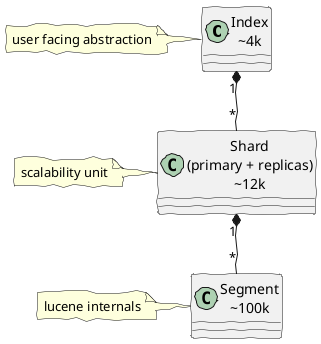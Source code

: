 @startuml
skinparam handwritten true

Class "Index\n~4k" as Index
note left: user facing abstraction

Class "Shard\n(primary + replicas)\n~12k" as Shard
note left: scalability unit

Class "Segment\n~100k" as Segment
note left: lucene internals

Index "1" *-- "*" Shard
Shard "1" *-- "*" Segment

@enduml